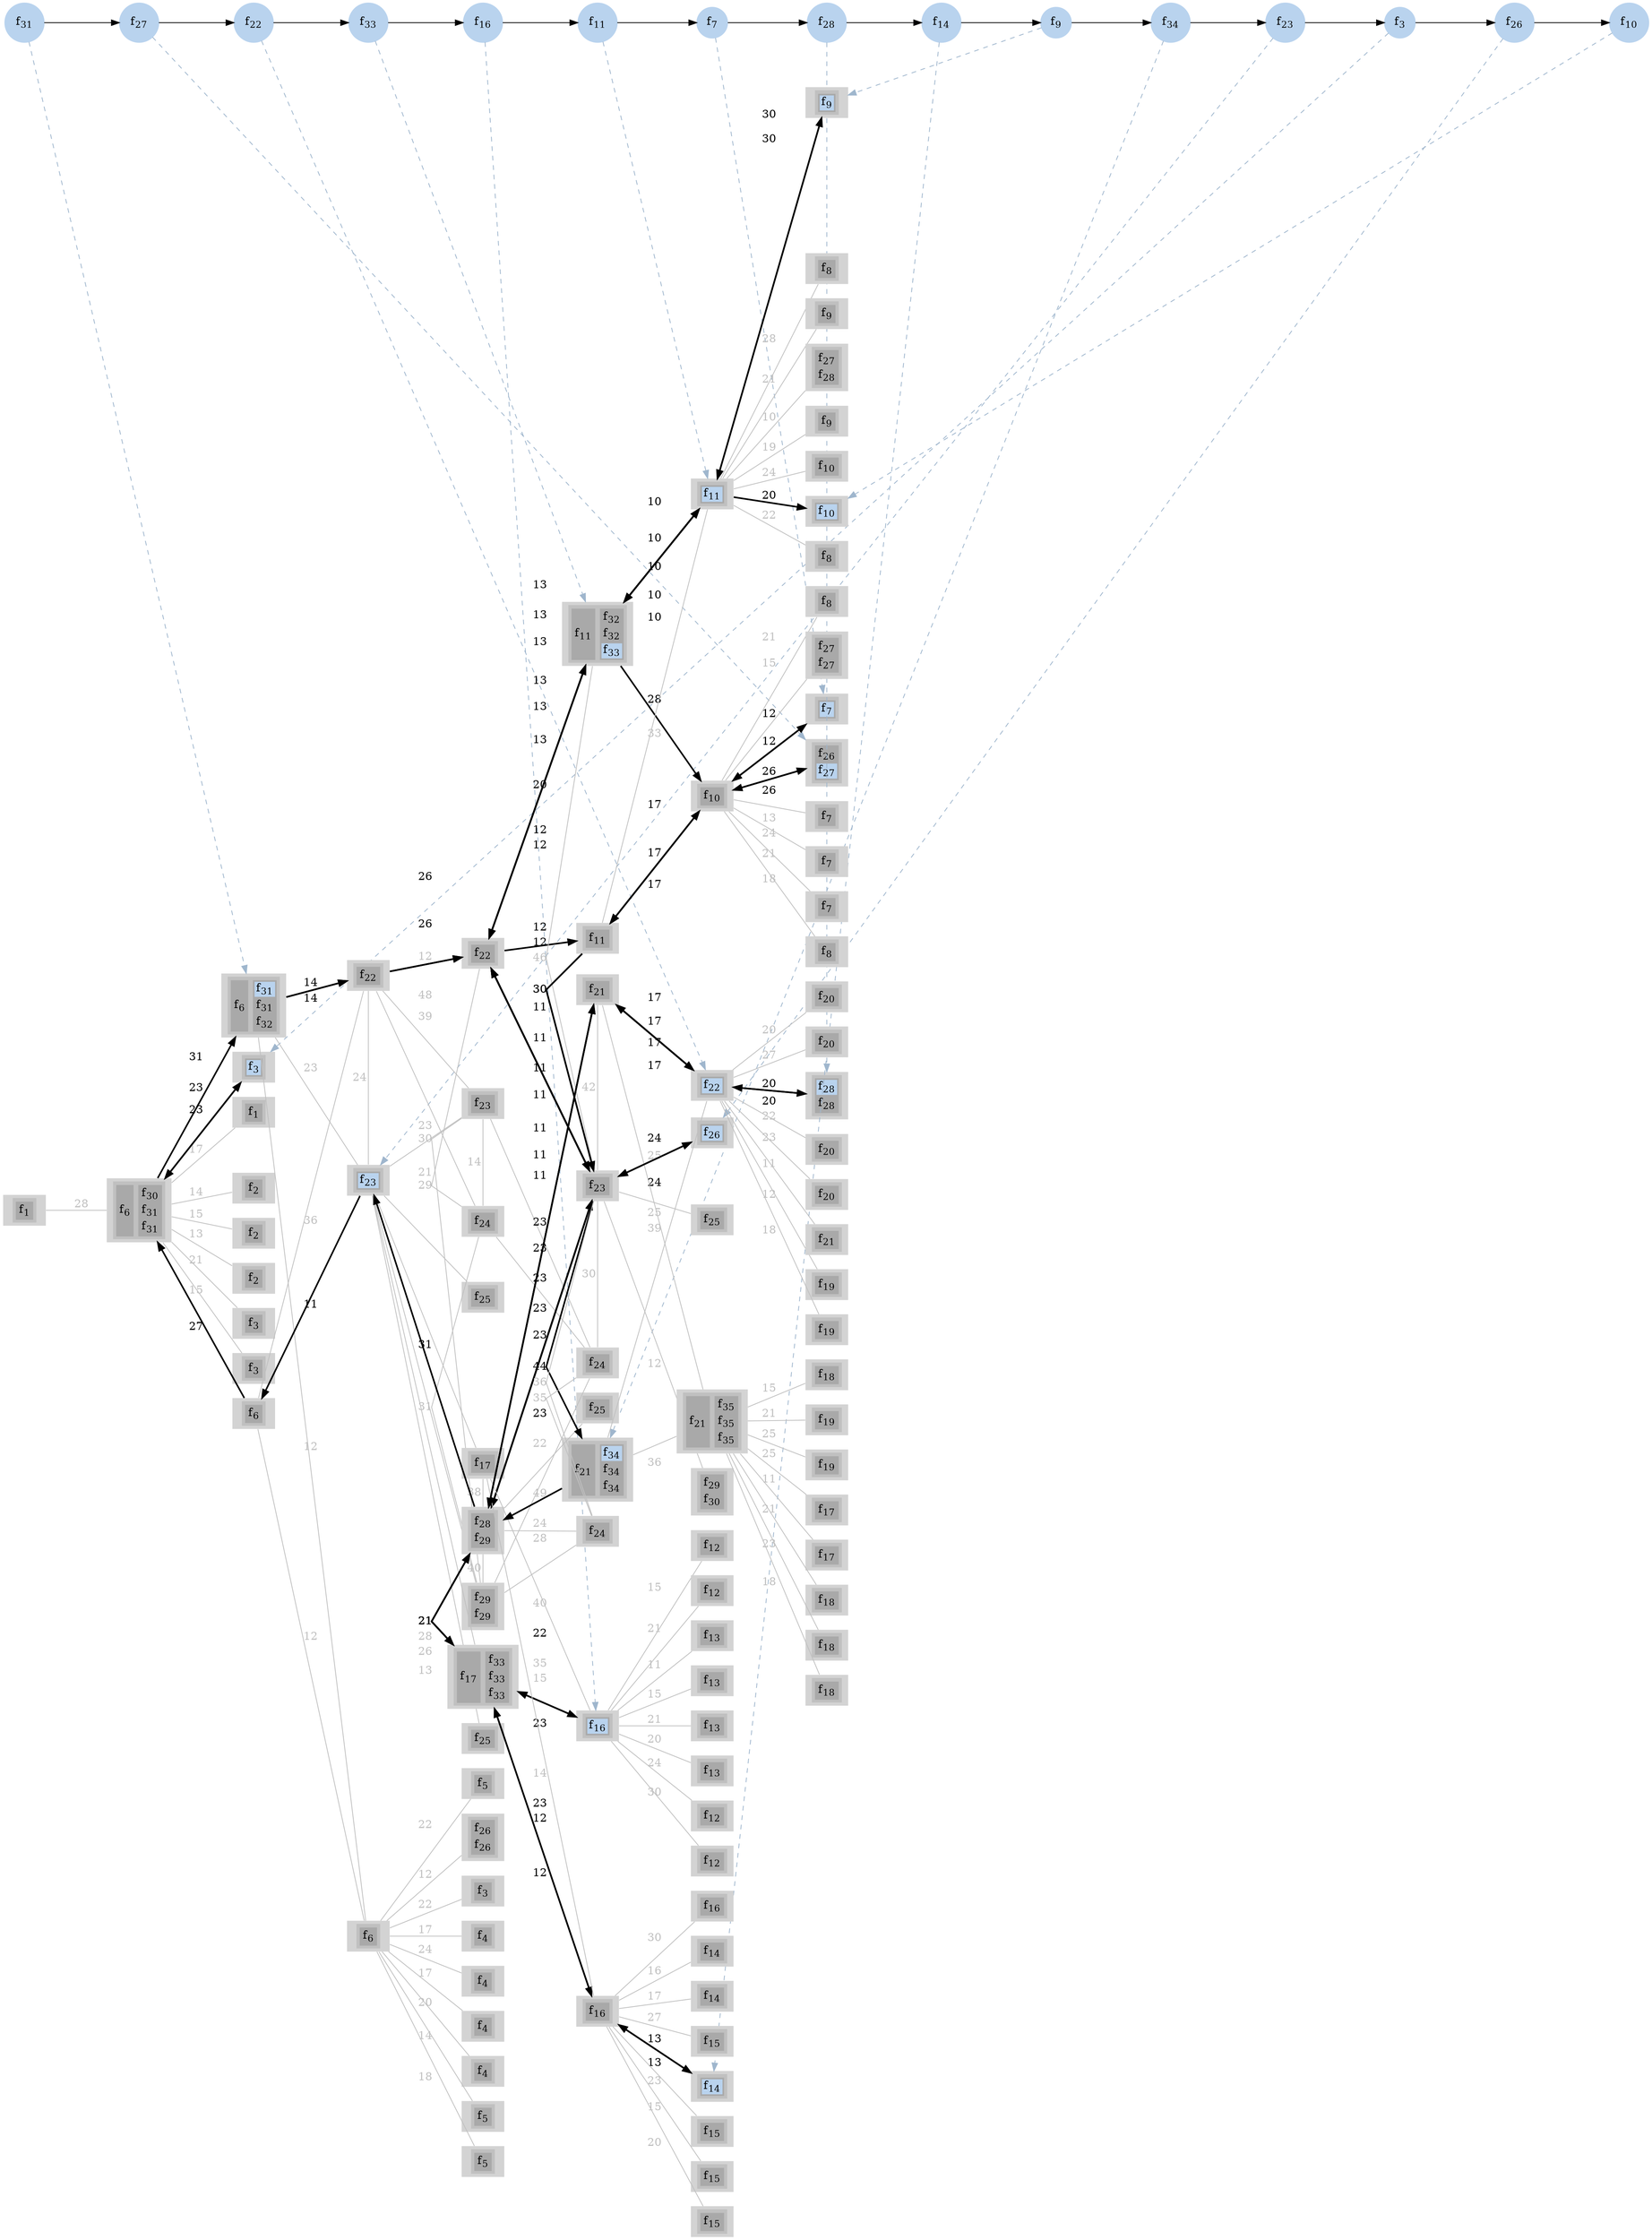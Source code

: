 digraph G
{
ranksep = "equally"
rankdir = LR
subgraph sfc
{
node [shape=circle]
{rank = same; f31; };
{rank = same; f27; };
{rank = same; f22; };
{rank = same; f33; };
{rank = same; f16; };
{rank = same; f11; };
{rank = same; f7; };
{rank = same; f28; };
{rank = same; f14; };
{rank = same; f9; };
{rank = same; f34; };
{rank = same; f23; };
{rank = same; f3; };
{rank = same; f26; };
{rank = same; f10; };
f31[style=filled label=<f<SUB>31</SUB>> color="slategray2"]
f27[style=filled label=<f<SUB>27</SUB>> color="slategray2"]
f22[style=filled label=<f<SUB>22</SUB>> color="slategray2"]
f33[style=filled label=<f<SUB>33</SUB>> color="slategray2"]
f16[style=filled label=<f<SUB>16</SUB>> color="slategray2"]
f11[style=filled label=<f<SUB>11</SUB>> color="slategray2"]
f7[style=filled label=<f<SUB>7</SUB>> color="slategray2"]
f28[style=filled label=<f<SUB>28</SUB>> color="slategray2"]
f14[style=filled label=<f<SUB>14</SUB>> color="slategray2"]
f9[style=filled label=<f<SUB>9</SUB>> color="slategray2"]
f34[style=filled label=<f<SUB>34</SUB>> color="slategray2"]
f23[style=filled label=<f<SUB>23</SUB>> color="slategray2"]
f3[style=filled label=<f<SUB>3</SUB>> color="slategray2"]
f26[style=filled label=<f<SUB>26</SUB>> color="slategray2"]
f10[style=filled label=<f<SUB>10</SUB>> color="slategray2"]
f31 -> f27
f27 -> f22
f22 -> f33
f33 -> f16
f16 -> f11
f11 -> f7
f7 -> f28
f28 -> f14
f14 -> f9
f9 -> f34
f34 -> f23
f23 -> f3
f3 -> f26
f26 -> f10
}
subgraph network
{
node [shape=none]
{rank = same; 1; };
{rank = same; 18; };
{rank = same; 2; 3; 4; 5; 6; 7; 8; 20; 21; };
{rank = same; 19; 82; 84; };
{rank = same; 9; 10; 11; 12; 13; 14; 15; 16; 17; 83; 87; 88; 60; 61; 86; 89; 92; 93; };
{rank = same; 40; 41; 85; 90; 58; 59; 78; 79; 91; 94; };
{rank = same; 38; 39; 95; 96; 97; 42; 43; 44; 45; 46; 47; 48; 49; 50; 51; 52; 53; 54; 55; 56; 57; 80; 81; };
{rank = same; 22; 23; 24; 25; 26; 27; 28; 29; 30; 31; 32; 33; 34; 35; 36; 37; 62; 63; 64; 65; 66; 67; 68; 69; 70; 71; 72; 73; 74; 75; 76; 77; };
21[style=filled
label=<
<TABLE BORDER="0" BGCOLOR="gray">
<TR>
<TD>
<TABLE BORDER="0" BGCOLOR="darkgray">
<TR><TD PORT="f20" BGCOLOR="darkgray">f<SUB>6</SUB></TD></TR>
</TABLE>
</TD>
<TD>
<TABLE BORDER="0" BGCOLOR="darkgray">
<TR><TD PORT="f109" BGCOLOR="slategray2">f<SUB>31</SUB></TD></TR>
<TR><TD PORT="f110" BGCOLOR="darkgray">f<SUB>31</SUB></TD></TR>
<TR><TD PORT="f111" BGCOLOR="darkgray">f<SUB>32</SUB></TD></TR>
</TABLE>
</TD>
</TR>
</TABLE>>]

26[style=filled
label=<
<TABLE BORDER="0" BGCOLOR="gray">
<TR>
<TD>
<TABLE BORDER="0" BGCOLOR="darkgray">
<TR><TD PORT="f92" BGCOLOR="darkgray">f<SUB>26</SUB></TD></TR>
<TR><TD PORT="f93" BGCOLOR="slategray2">f<SUB>27</SUB></TD></TR>
</TABLE>
</TD>
</TR>
</TABLE>>]

26[style=filled
label=<
<TABLE BORDER="0" BGCOLOR="gray">
<TR>
<TD>
<TABLE BORDER="0" BGCOLOR="darkgray">
<TR><TD PORT="f92" BGCOLOR="darkgray">f<SUB>26</SUB></TD></TR>
<TR><TD PORT="f93" BGCOLOR="slategray2">f<SUB>27</SUB></TD></TR>
</TABLE>
</TD>
</TR>
</TABLE>>]

81[style=filled
label=<
<TABLE BORDER="0" BGCOLOR="gray">
<TR>
<TD>
<TABLE BORDER="0" BGCOLOR="darkgray">
<TR><TD PORT="f76" BGCOLOR="slategray2">f<SUB>22</SUB></TD></TR>
</TABLE>
</TD>
</TR>
</TABLE>>]

81[style=filled
label=<
<TABLE BORDER="0" BGCOLOR="gray">
<TR>
<TD>
<TABLE BORDER="0" BGCOLOR="darkgray">
<TR><TD PORT="f76" BGCOLOR="slategray2">f<SUB>22</SUB></TD></TR>
</TABLE>
</TD>
</TR>
</TABLE>>]

40[style=filled
label=<
<TABLE BORDER="0" BGCOLOR="gray">
<TR>
<TD>
<TABLE BORDER="0" BGCOLOR="darkgray">
<TR><TD PORT="f36" BGCOLOR="darkgray">f<SUB>11</SUB></TD></TR>
</TABLE>
</TD>
<TD>
<TABLE BORDER="0" BGCOLOR="darkgray">
<TR><TD PORT="f112" BGCOLOR="darkgray">f<SUB>32</SUB></TD></TR>
<TR><TD PORT="f113" BGCOLOR="darkgray">f<SUB>32</SUB></TD></TR>
<TR><TD PORT="f114" BGCOLOR="slategray2">f<SUB>33</SUB></TD></TR>
</TABLE>
</TD>
</TR>
</TABLE>>]

40[style=filled
label=<
<TABLE BORDER="0" BGCOLOR="gray">
<TR>
<TD>
<TABLE BORDER="0" BGCOLOR="darkgray">
<TR><TD PORT="f36" BGCOLOR="darkgray">f<SUB>11</SUB></TD></TR>
</TABLE>
</TD>
<TD>
<TABLE BORDER="0" BGCOLOR="darkgray">
<TR><TD PORT="f112" BGCOLOR="darkgray">f<SUB>32</SUB></TD></TR>
<TR><TD PORT="f113" BGCOLOR="darkgray">f<SUB>32</SUB></TD></TR>
<TR><TD PORT="f114" BGCOLOR="slategray2">f<SUB>33</SUB></TD></TR>
</TABLE>
</TD>
</TR>
</TABLE>>]

58[style=filled
label=<
<TABLE BORDER="0" BGCOLOR="gray">
<TR>
<TD>
<TABLE BORDER="0" BGCOLOR="darkgray">
<TR><TD PORT="f54" BGCOLOR="slategray2">f<SUB>16</SUB></TD></TR>
</TABLE>
</TD>
</TR>
</TABLE>>]

58[style=filled
label=<
<TABLE BORDER="0" BGCOLOR="gray">
<TR>
<TD>
<TABLE BORDER="0" BGCOLOR="darkgray">
<TR><TD PORT="f54" BGCOLOR="slategray2">f<SUB>16</SUB></TD></TR>
</TABLE>
</TD>
</TR>
</TABLE>>]

39[style=filled
label=<
<TABLE BORDER="0" BGCOLOR="gray">
<TR>
<TD>
<TABLE BORDER="0" BGCOLOR="darkgray">
<TR><TD PORT="f35" BGCOLOR="slategray2">f<SUB>11</SUB></TD></TR>
</TABLE>
</TD>
</TR>
</TABLE>>]

39[style=filled
label=<
<TABLE BORDER="0" BGCOLOR="gray">
<TR>
<TD>
<TABLE BORDER="0" BGCOLOR="darkgray">
<TR><TD PORT="f35" BGCOLOR="slategray2">f<SUB>11</SUB></TD></TR>
</TABLE>
</TD>
</TR>
</TABLE>>]

23[style=filled
label=<
<TABLE BORDER="0" BGCOLOR="gray">
<TR>
<TD>
<TABLE BORDER="0" BGCOLOR="darkgray">
<TR><TD PORT="f22" BGCOLOR="slategray2">f<SUB>7</SUB></TD></TR>
</TABLE>
</TD>
</TR>
</TABLE>>]

23[style=filled
label=<
<TABLE BORDER="0" BGCOLOR="gray">
<TR>
<TD>
<TABLE BORDER="0" BGCOLOR="darkgray">
<TR><TD PORT="f22" BGCOLOR="slategray2">f<SUB>7</SUB></TD></TR>
</TABLE>
</TD>
</TR>
</TABLE>>]

77[style=filled
label=<
<TABLE BORDER="0" BGCOLOR="gray">
<TR>
<TD>
<TABLE BORDER="0" BGCOLOR="darkgray">
<TR><TD PORT="f98" BGCOLOR="slategray2">f<SUB>28</SUB></TD></TR>
<TR><TD PORT="f99" BGCOLOR="darkgray">f<SUB>28</SUB></TD></TR>
</TABLE>
</TD>
</TR>
</TABLE>>]

77[style=filled
label=<
<TABLE BORDER="0" BGCOLOR="gray">
<TR>
<TD>
<TABLE BORDER="0" BGCOLOR="darkgray">
<TR><TD PORT="f98" BGCOLOR="slategray2">f<SUB>28</SUB></TD></TR>
<TR><TD PORT="f99" BGCOLOR="darkgray">f<SUB>28</SUB></TD></TR>
</TABLE>
</TD>
</TR>
</TABLE>>]

51[style=filled
label=<
<TABLE BORDER="0" BGCOLOR="gray">
<TR>
<TD>
<TABLE BORDER="0" BGCOLOR="darkgray">
<TR><TD PORT="f47" BGCOLOR="slategray2">f<SUB>14</SUB></TD></TR>
</TABLE>
</TD>
</TR>
</TABLE>>]

51[style=filled
label=<
<TABLE BORDER="0" BGCOLOR="gray">
<TR>
<TD>
<TABLE BORDER="0" BGCOLOR="darkgray">
<TR><TD PORT="f47" BGCOLOR="slategray2">f<SUB>14</SUB></TD></TR>
</TABLE>
</TD>
</TR>
</TABLE>>]

33[style=filled
label=<
<TABLE BORDER="0" BGCOLOR="gray">
<TR>
<TD>
<TABLE BORDER="0" BGCOLOR="darkgray">
<TR><TD PORT="f30" BGCOLOR="slategray2">f<SUB>9</SUB></TD></TR>
</TABLE>
</TD>
</TR>
</TABLE>>]

33[style=filled
label=<
<TABLE BORDER="0" BGCOLOR="gray">
<TR>
<TD>
<TABLE BORDER="0" BGCOLOR="darkgray">
<TR><TD PORT="f30" BGCOLOR="slategray2">f<SUB>9</SUB></TD></TR>
</TABLE>
</TD>
</TR>
</TABLE>>]

79[style=filled
label=<
<TABLE BORDER="0" BGCOLOR="gray">
<TR>
<TD>
<TABLE BORDER="0" BGCOLOR="darkgray">
<TR><TD PORT="f74" BGCOLOR="darkgray">f<SUB>21</SUB></TD></TR>
</TABLE>
</TD>
<TD>
<TABLE BORDER="0" BGCOLOR="darkgray">
<TR><TD PORT="f118" BGCOLOR="slategray2">f<SUB>34</SUB></TD></TR>
<TR><TD PORT="f119" BGCOLOR="darkgray">f<SUB>34</SUB></TD></TR>
<TR><TD PORT="f120" BGCOLOR="darkgray">f<SUB>34</SUB></TD></TR>
</TABLE>
</TD>
</TR>
</TABLE>>]

79[style=filled
label=<
<TABLE BORDER="0" BGCOLOR="gray">
<TR>
<TD>
<TABLE BORDER="0" BGCOLOR="darkgray">
<TR><TD PORT="f74" BGCOLOR="darkgray">f<SUB>21</SUB></TD></TR>
</TABLE>
</TD>
<TD>
<TABLE BORDER="0" BGCOLOR="darkgray">
<TR><TD PORT="f118" BGCOLOR="slategray2">f<SUB>34</SUB></TD></TR>
<TR><TD PORT="f119" BGCOLOR="darkgray">f<SUB>34</SUB></TD></TR>
<TR><TD PORT="f120" BGCOLOR="darkgray">f<SUB>34</SUB></TD></TR>
</TABLE>
</TD>
</TR>
</TABLE>>]

84[style=filled
label=<
<TABLE BORDER="0" BGCOLOR="gray">
<TR>
<TD>
<TABLE BORDER="0" BGCOLOR="darkgray">
<TR><TD PORT="f79" BGCOLOR="slategray2">f<SUB>23</SUB></TD></TR>
</TABLE>
</TD>
</TR>
</TABLE>>]

84[style=filled
label=<
<TABLE BORDER="0" BGCOLOR="gray">
<TR>
<TD>
<TABLE BORDER="0" BGCOLOR="darkgray">
<TR><TD PORT="f79" BGCOLOR="slategray2">f<SUB>23</SUB></TD></TR>
</TABLE>
</TD>
</TR>
</TABLE>>]

7[style=filled
label=<
<TABLE BORDER="0" BGCOLOR="gray">
<TR>
<TD>
<TABLE BORDER="0" BGCOLOR="darkgray">
<TR><TD PORT="f7" BGCOLOR="slategray2">f<SUB>3</SUB></TD></TR>
</TABLE>
</TD>
</TR>
</TABLE>>]

7[style=filled
label=<
<TABLE BORDER="0" BGCOLOR="gray">
<TR>
<TD>
<TABLE BORDER="0" BGCOLOR="darkgray">
<TR><TD PORT="f7" BGCOLOR="slategray2">f<SUB>3</SUB></TD></TR>
</TABLE>
</TD>
</TR>
</TABLE>>]

97[style=filled
label=<
<TABLE BORDER="0" BGCOLOR="gray">
<TR>
<TD>
<TABLE BORDER="0" BGCOLOR="darkgray">
<TR><TD PORT="f89" BGCOLOR="slategray2">f<SUB>26</SUB></TD></TR>
</TABLE>
</TD>
</TR>
</TABLE>>]

97[style=filled
label=<
<TABLE BORDER="0" BGCOLOR="gray">
<TR>
<TD>
<TABLE BORDER="0" BGCOLOR="darkgray">
<TR><TD PORT="f89" BGCOLOR="slategray2">f<SUB>26</SUB></TD></TR>
</TABLE>
</TD>
</TR>
</TABLE>>]

36[style=filled
label=<
<TABLE BORDER="0" BGCOLOR="gray">
<TR>
<TD>
<TABLE BORDER="0" BGCOLOR="darkgray">
<TR><TD PORT="f32" BGCOLOR="slategray2">f<SUB>10</SUB></TD></TR>
</TABLE>
</TD>
</TR>
</TABLE>>]

1[style=filled
label=<
<TABLE BORDER="0" BGCOLOR="gray">
<TR>
<TD>
<TABLE BORDER="0" BGCOLOR="darkgray">
<TR><TD PORT="f1" BGCOLOR="darkgray">f<SUB>1</SUB></TD></TR>
</TABLE>
</TD>
</TR>
</TABLE>>]

18[style=filled
label=<
<TABLE BORDER="0" BGCOLOR="gray">
<TR>
<TD>
<TABLE BORDER="0" BGCOLOR="darkgray">
<TR><TD PORT="f17" BGCOLOR="darkgray">f<SUB>6</SUB></TD></TR>
</TABLE>
</TD>
<TD>
<TABLE BORDER="0" BGCOLOR="darkgray">
<TR><TD PORT="f106" BGCOLOR="darkgray">f<SUB>30</SUB></TD></TR>
<TR><TD PORT="f107" BGCOLOR="darkgray">f<SUB>31</SUB></TD></TR>
<TR><TD PORT="f108" BGCOLOR="darkgray">f<SUB>31</SUB></TD></TR>
</TABLE>
</TD>
</TR>
</TABLE>>]

2[style=filled
label=<
<TABLE BORDER="0" BGCOLOR="gray">
<TR>
<TD>
<TABLE BORDER="0" BGCOLOR="darkgray">
<TR><TD PORT="f2" BGCOLOR="darkgray">f<SUB>1</SUB></TD></TR>
</TABLE>
</TD>
</TR>
</TABLE>>]

3[style=filled
label=<
<TABLE BORDER="0" BGCOLOR="gray">
<TR>
<TD>
<TABLE BORDER="0" BGCOLOR="darkgray">
<TR><TD PORT="f3" BGCOLOR="darkgray">f<SUB>2</SUB></TD></TR>
</TABLE>
</TD>
</TR>
</TABLE>>]

4[style=filled
label=<
<TABLE BORDER="0" BGCOLOR="gray">
<TR>
<TD>
<TABLE BORDER="0" BGCOLOR="darkgray">
<TR><TD PORT="f4" BGCOLOR="darkgray">f<SUB>2</SUB></TD></TR>
</TABLE>
</TD>
</TR>
</TABLE>>]

5[style=filled
label=<
<TABLE BORDER="0" BGCOLOR="gray">
<TR>
<TD>
<TABLE BORDER="0" BGCOLOR="darkgray">
<TR><TD PORT="f5" BGCOLOR="darkgray">f<SUB>2</SUB></TD></TR>
</TABLE>
</TD>
</TR>
</TABLE>>]

6[style=filled
label=<
<TABLE BORDER="0" BGCOLOR="gray">
<TR>
<TD>
<TABLE BORDER="0" BGCOLOR="darkgray">
<TR><TD PORT="f6" BGCOLOR="darkgray">f<SUB>3</SUB></TD></TR>
</TABLE>
</TD>
</TR>
</TABLE>>]

8[style=filled
label=<
<TABLE BORDER="0" BGCOLOR="gray">
<TR>
<TD>
<TABLE BORDER="0" BGCOLOR="darkgray">
<TR><TD PORT="f8" BGCOLOR="darkgray">f<SUB>3</SUB></TD></TR>
</TABLE>
</TD>
</TR>
</TABLE>>]

9[style=filled
label=<
<TABLE BORDER="0" BGCOLOR="gray">
<TR>
<TD>
<TABLE BORDER="0" BGCOLOR="darkgray">
<TR><TD PORT="f9" BGCOLOR="darkgray">f<SUB>3</SUB></TD></TR>
</TABLE>
</TD>
</TR>
</TABLE>>]

19[style=filled
label=<
<TABLE BORDER="0" BGCOLOR="gray">
<TR>
<TD>
<TABLE BORDER="0" BGCOLOR="darkgray">
<TR><TD PORT="f18" BGCOLOR="darkgray">f<SUB>6</SUB></TD></TR>
</TABLE>
</TD>
</TR>
</TABLE>>]

10[style=filled
label=<
<TABLE BORDER="0" BGCOLOR="gray">
<TR>
<TD>
<TABLE BORDER="0" BGCOLOR="darkgray">
<TR><TD PORT="f10" BGCOLOR="darkgray">f<SUB>4</SUB></TD></TR>
</TABLE>
</TD>
</TR>
</TABLE>>]

11[style=filled
label=<
<TABLE BORDER="0" BGCOLOR="gray">
<TR>
<TD>
<TABLE BORDER="0" BGCOLOR="darkgray">
<TR><TD PORT="f11" BGCOLOR="darkgray">f<SUB>4</SUB></TD></TR>
</TABLE>
</TD>
</TR>
</TABLE>>]

12[style=filled
label=<
<TABLE BORDER="0" BGCOLOR="gray">
<TR>
<TD>
<TABLE BORDER="0" BGCOLOR="darkgray">
<TR><TD PORT="f12" BGCOLOR="darkgray">f<SUB>4</SUB></TD></TR>
</TABLE>
</TD>
</TR>
</TABLE>>]

13[style=filled
label=<
<TABLE BORDER="0" BGCOLOR="gray">
<TR>
<TD>
<TABLE BORDER="0" BGCOLOR="darkgray">
<TR><TD PORT="f13" BGCOLOR="darkgray">f<SUB>4</SUB></TD></TR>
</TABLE>
</TD>
</TR>
</TABLE>>]

14[style=filled
label=<
<TABLE BORDER="0" BGCOLOR="gray">
<TR>
<TD>
<TABLE BORDER="0" BGCOLOR="darkgray">
<TR><TD PORT="f14" BGCOLOR="darkgray">f<SUB>5</SUB></TD></TR>
</TABLE>
</TD>
</TR>
</TABLE>>]

15[style=filled
label=<
<TABLE BORDER="0" BGCOLOR="gray">
<TR>
<TD>
<TABLE BORDER="0" BGCOLOR="darkgray">
<TR><TD PORT="f15" BGCOLOR="darkgray">f<SUB>5</SUB></TD></TR>
</TABLE>
</TD>
</TR>
</TABLE>>]

16[style=filled
label=<
<TABLE BORDER="0" BGCOLOR="gray">
<TR>
<TD>
<TABLE BORDER="0" BGCOLOR="darkgray">
<TR><TD PORT="f16" BGCOLOR="darkgray">f<SUB>5</SUB></TD></TR>
</TABLE>
</TD>
</TR>
</TABLE>>]

17[style=filled
label=<
<TABLE BORDER="0" BGCOLOR="gray">
<TR>
<TD>
<TABLE BORDER="0" BGCOLOR="darkgray">
<TR><TD PORT="f90" BGCOLOR="darkgray">f<SUB>26</SUB></TD></TR>
<TR><TD PORT="f91" BGCOLOR="darkgray">f<SUB>26</SUB></TD></TR>
</TABLE>
</TD>
</TR>
</TABLE>>]

20[style=filled
label=<
<TABLE BORDER="0" BGCOLOR="gray">
<TR>
<TD>
<TABLE BORDER="0" BGCOLOR="darkgray">
<TR><TD PORT="f19" BGCOLOR="darkgray">f<SUB>6</SUB></TD></TR>
</TABLE>
</TD>
</TR>
</TABLE>>]

82[style=filled
label=<
<TABLE BORDER="0" BGCOLOR="gray">
<TR>
<TD>
<TABLE BORDER="0" BGCOLOR="darkgray">
<TR><TD PORT="f77" BGCOLOR="darkgray">f<SUB>22</SUB></TD></TR>
</TABLE>
</TD>
</TR>
</TABLE>>]

22[style=filled
label=<
<TABLE BORDER="0" BGCOLOR="gray">
<TR>
<TD>
<TABLE BORDER="0" BGCOLOR="darkgray">
<TR><TD PORT="f21" BGCOLOR="darkgray">f<SUB>7</SUB></TD></TR>
</TABLE>
</TD>
</TR>
</TABLE>>]

38[style=filled
label=<
<TABLE BORDER="0" BGCOLOR="gray">
<TR>
<TD>
<TABLE BORDER="0" BGCOLOR="darkgray">
<TR><TD PORT="f34" BGCOLOR="darkgray">f<SUB>10</SUB></TD></TR>
</TABLE>
</TD>
</TR>
</TABLE>>]

24[style=filled
label=<
<TABLE BORDER="0" BGCOLOR="gray">
<TR>
<TD>
<TABLE BORDER="0" BGCOLOR="darkgray">
<TR><TD PORT="f23" BGCOLOR="darkgray">f<SUB>7</SUB></TD></TR>
</TABLE>
</TD>
</TR>
</TABLE>>]

25[style=filled
label=<
<TABLE BORDER="0" BGCOLOR="gray">
<TR>
<TD>
<TABLE BORDER="0" BGCOLOR="darkgray">
<TR><TD PORT="f24" BGCOLOR="darkgray">f<SUB>7</SUB></TD></TR>
</TABLE>
</TD>
</TR>
</TABLE>>]

27[style=filled
label=<
<TABLE BORDER="0" BGCOLOR="gray">
<TR>
<TD>
<TABLE BORDER="0" BGCOLOR="darkgray">
<TR><TD PORT="f25" BGCOLOR="darkgray">f<SUB>8</SUB></TD></TR>
</TABLE>
</TD>
</TR>
</TABLE>>]

28[style=filled
label=<
<TABLE BORDER="0" BGCOLOR="gray">
<TR>
<TD>
<TABLE BORDER="0" BGCOLOR="darkgray">
<TR><TD PORT="f26" BGCOLOR="darkgray">f<SUB>8</SUB></TD></TR>
</TABLE>
</TD>
</TR>
</TABLE>>]

29[style=filled
label=<
<TABLE BORDER="0" BGCOLOR="gray">
<TR>
<TD>
<TABLE BORDER="0" BGCOLOR="darkgray">
<TR><TD PORT="f94" BGCOLOR="darkgray">f<SUB>27</SUB></TD></TR>
<TR><TD PORT="f95" BGCOLOR="darkgray">f<SUB>27</SUB></TD></TR>
</TABLE>
</TD>
</TR>
</TABLE>>]

30[style=filled
label=<
<TABLE BORDER="0" BGCOLOR="gray">
<TR>
<TD>
<TABLE BORDER="0" BGCOLOR="darkgray">
<TR><TD PORT="f27" BGCOLOR="darkgray">f<SUB>8</SUB></TD></TR>
</TABLE>
</TD>
</TR>
</TABLE>>]

31[style=filled
label=<
<TABLE BORDER="0" BGCOLOR="gray">
<TR>
<TD>
<TABLE BORDER="0" BGCOLOR="darkgray">
<TR><TD PORT="f28" BGCOLOR="darkgray">f<SUB>8</SUB></TD></TR>
</TABLE>
</TD>
</TR>
</TABLE>>]

32[style=filled
label=<
<TABLE BORDER="0" BGCOLOR="gray">
<TR>
<TD>
<TABLE BORDER="0" BGCOLOR="darkgray">
<TR><TD PORT="f29" BGCOLOR="darkgray">f<SUB>9</SUB></TD></TR>
</TABLE>
</TD>
</TR>
</TABLE>>]

34[style=filled
label=<
<TABLE BORDER="0" BGCOLOR="gray">
<TR>
<TD>
<TABLE BORDER="0" BGCOLOR="darkgray">
<TR><TD PORT="f96" BGCOLOR="darkgray">f<SUB>27</SUB></TD></TR>
<TR><TD PORT="f97" BGCOLOR="darkgray">f<SUB>28</SUB></TD></TR>
</TABLE>
</TD>
</TR>
</TABLE>>]

35[style=filled
label=<
<TABLE BORDER="0" BGCOLOR="gray">
<TR>
<TD>
<TABLE BORDER="0" BGCOLOR="darkgray">
<TR><TD PORT="f31" BGCOLOR="darkgray">f<SUB>9</SUB></TD></TR>
</TABLE>
</TD>
</TR>
</TABLE>>]

37[style=filled
label=<
<TABLE BORDER="0" BGCOLOR="gray">
<TR>
<TD>
<TABLE BORDER="0" BGCOLOR="darkgray">
<TR><TD PORT="f33" BGCOLOR="darkgray">f<SUB>10</SUB></TD></TR>
</TABLE>
</TD>
</TR>
</TABLE>>]

41[style=filled
label=<
<TABLE BORDER="0" BGCOLOR="gray">
<TR>
<TD>
<TABLE BORDER="0" BGCOLOR="darkgray">
<TR><TD PORT="f37" BGCOLOR="darkgray">f<SUB>11</SUB></TD></TR>
</TABLE>
</TD>
</TR>
</TABLE>>]

83[style=filled
label=<
<TABLE BORDER="0" BGCOLOR="gray">
<TR>
<TD>
<TABLE BORDER="0" BGCOLOR="darkgray">
<TR><TD PORT="f78" BGCOLOR="darkgray">f<SUB>22</SUB></TD></TR>
</TABLE>
</TD>
</TR>
</TABLE>>]

85[style=filled
label=<
<TABLE BORDER="0" BGCOLOR="gray">
<TR>
<TD>
<TABLE BORDER="0" BGCOLOR="darkgray">
<TR><TD PORT="f80" BGCOLOR="darkgray">f<SUB>23</SUB></TD></TR>
</TABLE>
</TD>
</TR>
</TABLE>>]

42[style=filled
label=<
<TABLE BORDER="0" BGCOLOR="gray">
<TR>
<TD>
<TABLE BORDER="0" BGCOLOR="darkgray">
<TR><TD PORT="f38" BGCOLOR="darkgray">f<SUB>12</SUB></TD></TR>
</TABLE>
</TD>
</TR>
</TABLE>>]

43[style=filled
label=<
<TABLE BORDER="0" BGCOLOR="gray">
<TR>
<TD>
<TABLE BORDER="0" BGCOLOR="darkgray">
<TR><TD PORT="f39" BGCOLOR="darkgray">f<SUB>12</SUB></TD></TR>
</TABLE>
</TD>
</TR>
</TABLE>>]

44[style=filled
label=<
<TABLE BORDER="0" BGCOLOR="gray">
<TR>
<TD>
<TABLE BORDER="0" BGCOLOR="darkgray">
<TR><TD PORT="f40" BGCOLOR="darkgray">f<SUB>12</SUB></TD></TR>
</TABLE>
</TD>
</TR>
</TABLE>>]

45[style=filled
label=<
<TABLE BORDER="0" BGCOLOR="gray">
<TR>
<TD>
<TABLE BORDER="0" BGCOLOR="darkgray">
<TR><TD PORT="f41" BGCOLOR="darkgray">f<SUB>12</SUB></TD></TR>
</TABLE>
</TD>
</TR>
</TABLE>>]

46[style=filled
label=<
<TABLE BORDER="0" BGCOLOR="gray">
<TR>
<TD>
<TABLE BORDER="0" BGCOLOR="darkgray">
<TR><TD PORT="f42" BGCOLOR="darkgray">f<SUB>13</SUB></TD></TR>
</TABLE>
</TD>
</TR>
</TABLE>>]

47[style=filled
label=<
<TABLE BORDER="0" BGCOLOR="gray">
<TR>
<TD>
<TABLE BORDER="0" BGCOLOR="darkgray">
<TR><TD PORT="f43" BGCOLOR="darkgray">f<SUB>13</SUB></TD></TR>
</TABLE>
</TD>
</TR>
</TABLE>>]

48[style=filled
label=<
<TABLE BORDER="0" BGCOLOR="gray">
<TR>
<TD>
<TABLE BORDER="0" BGCOLOR="darkgray">
<TR><TD PORT="f44" BGCOLOR="darkgray">f<SUB>13</SUB></TD></TR>
</TABLE>
</TD>
</TR>
</TABLE>>]

49[style=filled
label=<
<TABLE BORDER="0" BGCOLOR="gray">
<TR>
<TD>
<TABLE BORDER="0" BGCOLOR="darkgray">
<TR><TD PORT="f45" BGCOLOR="darkgray">f<SUB>13</SUB></TD></TR>
</TABLE>
</TD>
</TR>
</TABLE>>]

50[style=filled
label=<
<TABLE BORDER="0" BGCOLOR="gray">
<TR>
<TD>
<TABLE BORDER="0" BGCOLOR="darkgray">
<TR><TD PORT="f46" BGCOLOR="darkgray">f<SUB>14</SUB></TD></TR>
</TABLE>
</TD>
</TR>
</TABLE>>]

59[style=filled
label=<
<TABLE BORDER="0" BGCOLOR="gray">
<TR>
<TD>
<TABLE BORDER="0" BGCOLOR="darkgray">
<TR><TD PORT="f55" BGCOLOR="darkgray">f<SUB>16</SUB></TD></TR>
</TABLE>
</TD>
</TR>
</TABLE>>]

52[style=filled
label=<
<TABLE BORDER="0" BGCOLOR="gray">
<TR>
<TD>
<TABLE BORDER="0" BGCOLOR="darkgray">
<TR><TD PORT="f48" BGCOLOR="darkgray">f<SUB>14</SUB></TD></TR>
</TABLE>
</TD>
</TR>
</TABLE>>]

53[style=filled
label=<
<TABLE BORDER="0" BGCOLOR="gray">
<TR>
<TD>
<TABLE BORDER="0" BGCOLOR="darkgray">
<TR><TD PORT="f49" BGCOLOR="darkgray">f<SUB>15</SUB></TD></TR>
</TABLE>
</TD>
</TR>
</TABLE>>]

54[style=filled
label=<
<TABLE BORDER="0" BGCOLOR="gray">
<TR>
<TD>
<TABLE BORDER="0" BGCOLOR="darkgray">
<TR><TD PORT="f50" BGCOLOR="darkgray">f<SUB>15</SUB></TD></TR>
</TABLE>
</TD>
</TR>
</TABLE>>]

55[style=filled
label=<
<TABLE BORDER="0" BGCOLOR="gray">
<TR>
<TD>
<TABLE BORDER="0" BGCOLOR="darkgray">
<TR><TD PORT="f51" BGCOLOR="darkgray">f<SUB>15</SUB></TD></TR>
</TABLE>
</TD>
</TR>
</TABLE>>]

56[style=filled
label=<
<TABLE BORDER="0" BGCOLOR="gray">
<TR>
<TD>
<TABLE BORDER="0" BGCOLOR="darkgray">
<TR><TD PORT="f52" BGCOLOR="darkgray">f<SUB>15</SUB></TD></TR>
</TABLE>
</TD>
</TR>
</TABLE>>]

57[style=filled
label=<
<TABLE BORDER="0" BGCOLOR="gray">
<TR>
<TD>
<TABLE BORDER="0" BGCOLOR="darkgray">
<TR><TD PORT="f53" BGCOLOR="darkgray">f<SUB>16</SUB></TD></TR>
</TABLE>
</TD>
</TR>
</TABLE>>]

60[style=filled
label=<
<TABLE BORDER="0" BGCOLOR="gray">
<TR>
<TD>
<TABLE BORDER="0" BGCOLOR="darkgray">
<TR><TD PORT="f56" BGCOLOR="darkgray">f<SUB>17</SUB></TD></TR>
</TABLE>
</TD>
<TD>
<TABLE BORDER="0" BGCOLOR="darkgray">
<TR><TD PORT="f115" BGCOLOR="darkgray">f<SUB>33</SUB></TD></TR>
<TR><TD PORT="f116" BGCOLOR="darkgray">f<SUB>33</SUB></TD></TR>
<TR><TD PORT="f117" BGCOLOR="darkgray">f<SUB>33</SUB></TD></TR>
</TABLE>
</TD>
</TR>
</TABLE>>]

61[style=filled
label=<
<TABLE BORDER="0" BGCOLOR="gray">
<TR>
<TD>
<TABLE BORDER="0" BGCOLOR="darkgray">
<TR><TD PORT="f57" BGCOLOR="darkgray">f<SUB>17</SUB></TD></TR>
</TABLE>
</TD>
</TR>
</TABLE>>]

86[style=filled
label=<
<TABLE BORDER="0" BGCOLOR="gray">
<TR>
<TD>
<TABLE BORDER="0" BGCOLOR="darkgray">
<TR><TD PORT="f100" BGCOLOR="darkgray">f<SUB>28</SUB></TD></TR>
<TR><TD PORT="f101" BGCOLOR="darkgray">f<SUB>29</SUB></TD></TR>
</TABLE>
</TD>
</TR>
</TABLE>>]

62[style=filled
label=<
<TABLE BORDER="0" BGCOLOR="gray">
<TR>
<TD>
<TABLE BORDER="0" BGCOLOR="darkgray">
<TR><TD PORT="f58" BGCOLOR="darkgray">f<SUB>17</SUB></TD></TR>
</TABLE>
</TD>
</TR>
</TABLE>>]

80[style=filled
label=<
<TABLE BORDER="0" BGCOLOR="gray">
<TR>
<TD>
<TABLE BORDER="0" BGCOLOR="darkgray">
<TR><TD PORT="f75" BGCOLOR="darkgray">f<SUB>21</SUB></TD></TR>
</TABLE>
</TD>
<TD>
<TABLE BORDER="0" BGCOLOR="darkgray">
<TR><TD PORT="f121" BGCOLOR="darkgray">f<SUB>35</SUB></TD></TR>
<TR><TD PORT="f122" BGCOLOR="darkgray">f<SUB>35</SUB></TD></TR>
<TR><TD PORT="f123" BGCOLOR="darkgray">f<SUB>35</SUB></TD></TR>
</TABLE>
</TD>
</TR>
</TABLE>>]

63[style=filled
label=<
<TABLE BORDER="0" BGCOLOR="gray">
<TR>
<TD>
<TABLE BORDER="0" BGCOLOR="darkgray">
<TR><TD PORT="f59" BGCOLOR="darkgray">f<SUB>17</SUB></TD></TR>
</TABLE>
</TD>
</TR>
</TABLE>>]

64[style=filled
label=<
<TABLE BORDER="0" BGCOLOR="gray">
<TR>
<TD>
<TABLE BORDER="0" BGCOLOR="darkgray">
<TR><TD PORT="f60" BGCOLOR="darkgray">f<SUB>18</SUB></TD></TR>
</TABLE>
</TD>
</TR>
</TABLE>>]

65[style=filled
label=<
<TABLE BORDER="0" BGCOLOR="gray">
<TR>
<TD>
<TABLE BORDER="0" BGCOLOR="darkgray">
<TR><TD PORT="f61" BGCOLOR="darkgray">f<SUB>18</SUB></TD></TR>
</TABLE>
</TD>
</TR>
</TABLE>>]

66[style=filled
label=<
<TABLE BORDER="0" BGCOLOR="gray">
<TR>
<TD>
<TABLE BORDER="0" BGCOLOR="darkgray">
<TR><TD PORT="f62" BGCOLOR="darkgray">f<SUB>18</SUB></TD></TR>
</TABLE>
</TD>
</TR>
</TABLE>>]

67[style=filled
label=<
<TABLE BORDER="0" BGCOLOR="gray">
<TR>
<TD>
<TABLE BORDER="0" BGCOLOR="darkgray">
<TR><TD PORT="f63" BGCOLOR="darkgray">f<SUB>18</SUB></TD></TR>
</TABLE>
</TD>
</TR>
</TABLE>>]

68[style=filled
label=<
<TABLE BORDER="0" BGCOLOR="gray">
<TR>
<TD>
<TABLE BORDER="0" BGCOLOR="darkgray">
<TR><TD PORT="f64" BGCOLOR="darkgray">f<SUB>19</SUB></TD></TR>
</TABLE>
</TD>
</TR>
</TABLE>>]

69[style=filled
label=<
<TABLE BORDER="0" BGCOLOR="gray">
<TR>
<TD>
<TABLE BORDER="0" BGCOLOR="darkgray">
<TR><TD PORT="f65" BGCOLOR="darkgray">f<SUB>19</SUB></TD></TR>
</TABLE>
</TD>
</TR>
</TABLE>>]

70[style=filled
label=<
<TABLE BORDER="0" BGCOLOR="gray">
<TR>
<TD>
<TABLE BORDER="0" BGCOLOR="darkgray">
<TR><TD PORT="f66" BGCOLOR="darkgray">f<SUB>19</SUB></TD></TR>
</TABLE>
</TD>
</TR>
</TABLE>>]

71[style=filled
label=<
<TABLE BORDER="0" BGCOLOR="gray">
<TR>
<TD>
<TABLE BORDER="0" BGCOLOR="darkgray">
<TR><TD PORT="f67" BGCOLOR="darkgray">f<SUB>19</SUB></TD></TR>
</TABLE>
</TD>
</TR>
</TABLE>>]

72[style=filled
label=<
<TABLE BORDER="0" BGCOLOR="gray">
<TR>
<TD>
<TABLE BORDER="0" BGCOLOR="darkgray">
<TR><TD PORT="f68" BGCOLOR="darkgray">f<SUB>20</SUB></TD></TR>
</TABLE>
</TD>
</TR>
</TABLE>>]

73[style=filled
label=<
<TABLE BORDER="0" BGCOLOR="gray">
<TR>
<TD>
<TABLE BORDER="0" BGCOLOR="darkgray">
<TR><TD PORT="f69" BGCOLOR="darkgray">f<SUB>20</SUB></TD></TR>
</TABLE>
</TD>
</TR>
</TABLE>>]

74[style=filled
label=<
<TABLE BORDER="0" BGCOLOR="gray">
<TR>
<TD>
<TABLE BORDER="0" BGCOLOR="darkgray">
<TR><TD PORT="f70" BGCOLOR="darkgray">f<SUB>20</SUB></TD></TR>
</TABLE>
</TD>
</TR>
</TABLE>>]

75[style=filled
label=<
<TABLE BORDER="0" BGCOLOR="gray">
<TR>
<TD>
<TABLE BORDER="0" BGCOLOR="darkgray">
<TR><TD PORT="f71" BGCOLOR="darkgray">f<SUB>20</SUB></TD></TR>
</TABLE>
</TD>
</TR>
</TABLE>>]

76[style=filled
label=<
<TABLE BORDER="0" BGCOLOR="gray">
<TR>
<TD>
<TABLE BORDER="0" BGCOLOR="darkgray">
<TR><TD PORT="f72" BGCOLOR="darkgray">f<SUB>21</SUB></TD></TR>
</TABLE>
</TD>
</TR>
</TABLE>>]

78[style=filled
label=<
<TABLE BORDER="0" BGCOLOR="gray">
<TR>
<TD>
<TABLE BORDER="0" BGCOLOR="darkgray">
<TR><TD PORT="f73" BGCOLOR="darkgray">f<SUB>21</SUB></TD></TR>
</TABLE>
</TD>
</TR>
</TABLE>>]

87[style=filled
label=<
<TABLE BORDER="0" BGCOLOR="gray">
<TR>
<TD>
<TABLE BORDER="0" BGCOLOR="darkgray">
<TR><TD PORT="f81" BGCOLOR="darkgray">f<SUB>23</SUB></TD></TR>
</TABLE>
</TD>
</TR>
</TABLE>>]

88[style=filled
label=<
<TABLE BORDER="0" BGCOLOR="gray">
<TR>
<TD>
<TABLE BORDER="0" BGCOLOR="darkgray">
<TR><TD PORT="f82" BGCOLOR="darkgray">f<SUB>24</SUB></TD></TR>
</TABLE>
</TD>
</TR>
</TABLE>>]

89[style=filled
label=<
<TABLE BORDER="0" BGCOLOR="gray">
<TR>
<TD>
<TABLE BORDER="0" BGCOLOR="darkgray">
<TR><TD PORT="f102" BGCOLOR="darkgray">f<SUB>29</SUB></TD></TR>
<TR><TD PORT="f103" BGCOLOR="darkgray">f<SUB>29</SUB></TD></TR>
</TABLE>
</TD>
</TR>
</TABLE>>]

92[style=filled
label=<
<TABLE BORDER="0" BGCOLOR="gray">
<TR>
<TD>
<TABLE BORDER="0" BGCOLOR="darkgray">
<TR><TD PORT="f85" BGCOLOR="darkgray">f<SUB>25</SUB></TD></TR>
</TABLE>
</TD>
</TR>
</TABLE>>]

93[style=filled
label=<
<TABLE BORDER="0" BGCOLOR="gray">
<TR>
<TD>
<TABLE BORDER="0" BGCOLOR="darkgray">
<TR><TD PORT="f86" BGCOLOR="darkgray">f<SUB>25</SUB></TD></TR>
</TABLE>
</TD>
</TR>
</TABLE>>]

90[style=filled
label=<
<TABLE BORDER="0" BGCOLOR="gray">
<TR>
<TD>
<TABLE BORDER="0" BGCOLOR="darkgray">
<TR><TD PORT="f83" BGCOLOR="darkgray">f<SUB>24</SUB></TD></TR>
</TABLE>
</TD>
</TR>
</TABLE>>]

91[style=filled
label=<
<TABLE BORDER="0" BGCOLOR="gray">
<TR>
<TD>
<TABLE BORDER="0" BGCOLOR="darkgray">
<TR><TD PORT="f84" BGCOLOR="darkgray">f<SUB>24</SUB></TD></TR>
</TABLE>
</TD>
</TR>
</TABLE>>]

95[style=filled
label=<
<TABLE BORDER="0" BGCOLOR="gray">
<TR>
<TD>
<TABLE BORDER="0" BGCOLOR="darkgray">
<TR><TD PORT="f88" BGCOLOR="darkgray">f<SUB>25</SUB></TD></TR>
</TABLE>
</TD>
</TR>
</TABLE>>]

96[style=filled
label=<
<TABLE BORDER="0" BGCOLOR="gray">
<TR>
<TD>
<TABLE BORDER="0" BGCOLOR="darkgray">
<TR><TD PORT="f104" BGCOLOR="darkgray">f<SUB>29</SUB></TD></TR>
<TR><TD PORT="f105" BGCOLOR="darkgray">f<SUB>30</SUB></TD></TR>
</TABLE>
</TD>
</TR>
</TABLE>>]

94[style=filled
label=<
<TABLE BORDER="0" BGCOLOR="gray">
<TR>
<TD>
<TABLE BORDER="0" BGCOLOR="darkgray">
<TR><TD PORT="f87" BGCOLOR="darkgray">f<SUB>25</SUB></TD></TR>
</TABLE>
</TD>
</TR>
</TABLE>>]

21 -> 82[label="14" color="black" penwidth=2]
82 -> 83[label="26" color="black" penwidth=2]
83 -> 41[label="20" color="black" penwidth=2]
41 -> 38[label="17" color="black" penwidth=2]
38 -> 26[label="26" color="black" penwidth=2]
26 -> 38[label="26" color="black" penwidth=2]
38 -> 41[label="17" color="black" penwidth=2]
41 -> 85[label="30" color="black" penwidth=2]
85 -> 86[label="23" color="black" penwidth=2]
86 -> 78[label="12" color="black" penwidth=2]
78 -> 81[label="17" color="black" penwidth=2]
81 -> 78[label="17" color="black" penwidth=2]
78 -> 86[label="12" color="black" penwidth=2]
86 -> 85[label="23" color="black" penwidth=2]
85 -> 83[label="11" color="black" penwidth=2]
83 -> 40[label="13" color="black" penwidth=2]
40 -> 83[label="13" color="black" penwidth=2]
83 -> 85[label="11" color="black" penwidth=2]
85 -> 86[label="23" color="black" penwidth=2]
86 -> 60[label="21" color="black" penwidth=2]
60 -> 58[label="23" color="black" penwidth=2]
58 -> 60[label="23" color="black" penwidth=2]
60 -> 86[label="21" color="black" penwidth=2]
86 -> 85[label="23" color="black" penwidth=2]
85 -> 83[label="11" color="black" penwidth=2]
83 -> 40[label="13" color="black" penwidth=2]
40 -> 39[label="10" color="black" penwidth=2]
39 -> 40[label="10" color="black" penwidth=2]
40 -> 38[label="28" color="black" penwidth=2]
38 -> 23[label="12" color="black" penwidth=2]
23 -> 38[label="12" color="black" penwidth=2]
38 -> 41[label="17" color="black" penwidth=2]
41 -> 85[label="30" color="black" penwidth=2]
85 -> 86[label="23" color="black" penwidth=2]
86 -> 78[label="12" color="black" penwidth=2]
78 -> 81[label="17" color="black" penwidth=2]
81 -> 77[label="20" color="black" penwidth=2]
77 -> 81[label="20" color="black" penwidth=2]
81 -> 78[label="17" color="black" penwidth=2]
78 -> 86[label="12" color="black" penwidth=2]
86 -> 60[label="21" color="black" penwidth=2]
60 -> 59[label="12" color="black" penwidth=2]
59 -> 51[label="13" color="black" penwidth=2]
51 -> 59[label="13" color="black" penwidth=2]
59 -> 60[label="12" color="black" penwidth=2]
60 -> 86[label="21" color="black" penwidth=2]
86 -> 85[label="23" color="black" penwidth=2]
85 -> 83[label="11" color="black" penwidth=2]
83 -> 40[label="13" color="black" penwidth=2]
40 -> 39[label="10" color="black" penwidth=2]
39 -> 33[label="30" color="black" penwidth=2]
33 -> 39[label="30" color="black" penwidth=2]
39 -> 40[label="10" color="black" penwidth=2]
40 -> 83[label="13" color="black" penwidth=2]
83 -> 85[label="11" color="black" penwidth=2]
85 -> 79[label="44" color="black" penwidth=2]
79 -> 86[label="22" color="black" penwidth=2]
86 -> 84[label="31" color="black" penwidth=2]
84 -> 20[label="11" color="black" penwidth=2]
20 -> 18[label="27" color="black" penwidth=2]
18 -> 7[label="23" color="black" penwidth=2]
7 -> 18[label="23" color="black" penwidth=2]
18 -> 21[label="31" color="black" penwidth=2]
21 -> 82[label="14" color="black" penwidth=2]
82 -> 83[label="26" color="black" penwidth=2]
83 -> 85[label="11" color="black" penwidth=2]
85 -> 97[label="24" color="black" penwidth=2]
97 -> 85[label="24" color="black" penwidth=2]
85 -> 83[label="11" color="black" penwidth=2]
83 -> 40[label="13" color="black" penwidth=2]
40 -> 39[label="10" color="black" penwidth=2]
39 -> 36[label="20" color="black" penwidth=2]
1 -> 18[label="28" color="gray" fontcolor="gray" dir = none]
2 -> 18[label="17" color="gray" fontcolor="gray" dir = none]
3 -> 18[label="14" color="gray" fontcolor="gray" dir = none]
4 -> 18[label="15" color="gray" fontcolor="gray" dir = none]
5 -> 18[label="13" color="gray" fontcolor="gray" dir = none]
6 -> 18[label="21" color="gray" fontcolor="gray" dir = none]
8 -> 18[label="15" color="gray" fontcolor="gray" dir = none]
9 -> 19[label="22" color="gray" fontcolor="gray" dir = none]
10 -> 19[label="17" color="gray" fontcolor="gray" dir = none]
11 -> 19[label="24" color="gray" fontcolor="gray" dir = none]
12 -> 19[label="17" color="gray" fontcolor="gray" dir = none]
13 -> 19[label="20" color="gray" fontcolor="gray" dir = none]
14 -> 19[label="14" color="gray" fontcolor="gray" dir = none]
15 -> 19[label="18" color="gray" fontcolor="gray" dir = none]
16 -> 19[label="22" color="gray" fontcolor="gray" dir = none]
17 -> 19[label="12" color="gray" fontcolor="gray" dir = none]
19 -> 20[label="12" color="gray" fontcolor="gray" dir = none]
19 -> 21[label="12" color="gray" fontcolor="gray" dir = none]
20 -> 82[label="36" color="gray" fontcolor="gray" dir = none]
21 -> 84[label="23" color="gray" fontcolor="gray" dir = none]
22 -> 38[label="13" color="gray" fontcolor="gray" dir = none]
24 -> 38[label="24" color="gray" fontcolor="gray" dir = none]
25 -> 38[label="21" color="gray" fontcolor="gray" dir = none]
27 -> 38[label="18" color="gray" fontcolor="gray" dir = none]
28 -> 38[label="21" color="gray" fontcolor="gray" dir = none]
29 -> 38[label="15" color="gray" fontcolor="gray" dir = none]
30 -> 39[label="22" color="gray" fontcolor="gray" dir = none]
31 -> 39[label="28" color="gray" fontcolor="gray" dir = none]
32 -> 39[label="21" color="gray" fontcolor="gray" dir = none]
34 -> 39[label="10" color="gray" fontcolor="gray" dir = none]
35 -> 39[label="19" color="gray" fontcolor="gray" dir = none]
37 -> 39[label="24" color="gray" fontcolor="gray" dir = none]
39 -> 41[label="33" color="gray" fontcolor="gray" dir = none]
40 -> 85[label="46" color="gray" fontcolor="gray" dir = none]
42 -> 58[label="24" color="gray" fontcolor="gray" dir = none]
43 -> 58[label="30" color="gray" fontcolor="gray" dir = none]
44 -> 58[label="15" color="gray" fontcolor="gray" dir = none]
45 -> 58[label="21" color="gray" fontcolor="gray" dir = none]
46 -> 58[label="11" color="gray" fontcolor="gray" dir = none]
47 -> 58[label="15" color="gray" fontcolor="gray" dir = none]
48 -> 58[label="21" color="gray" fontcolor="gray" dir = none]
49 -> 58[label="20" color="gray" fontcolor="gray" dir = none]
50 -> 59[label="16" color="gray" fontcolor="gray" dir = none]
52 -> 59[label="17" color="gray" fontcolor="gray" dir = none]
53 -> 59[label="27" color="gray" fontcolor="gray" dir = none]
54 -> 59[label="23" color="gray" fontcolor="gray" dir = none]
55 -> 59[label="15" color="gray" fontcolor="gray" dir = none]
56 -> 59[label="20" color="gray" fontcolor="gray" dir = none]
57 -> 59[label="30" color="gray" fontcolor="gray" dir = none]
58 -> 61[label="40" color="gray" fontcolor="gray" dir = none]
59 -> 61[label="14" color="gray" fontcolor="gray" dir = none]
60 -> 84[label="26" color="gray" fontcolor="gray" dir = none]
61 -> 84[label="21" color="gray" fontcolor="gray" dir = none]
61 -> 86[label="38" color="gray" fontcolor="gray" dir = none]
62 -> 80[label="25" color="gray" fontcolor="gray" dir = none]
63 -> 80[label="11" color="gray" fontcolor="gray" dir = none]
64 -> 80[label="21" color="gray" fontcolor="gray" dir = none]
65 -> 80[label="23" color="gray" fontcolor="gray" dir = none]
66 -> 80[label="18" color="gray" fontcolor="gray" dir = none]
67 -> 80[label="15" color="gray" fontcolor="gray" dir = none]
68 -> 80[label="21" color="gray" fontcolor="gray" dir = none]
69 -> 80[label="25" color="gray" fontcolor="gray" dir = none]
70 -> 81[label="12" color="gray" fontcolor="gray" dir = none]
71 -> 81[label="18" color="gray" fontcolor="gray" dir = none]
72 -> 81[label="20" color="gray" fontcolor="gray" dir = none]
73 -> 81[label="27" color="gray" fontcolor="gray" dir = none]
74 -> 81[label="22" color="gray" fontcolor="gray" dir = none]
75 -> 81[label="23" color="gray" fontcolor="gray" dir = none]
76 -> 81[label="11" color="gray" fontcolor="gray" dir = none]
78 -> 80[label="39" color="gray" fontcolor="gray" dir = none]
78 -> 85[label="42" color="gray" fontcolor="gray" dir = none]
79 -> 80[label="36" color="gray" fontcolor="gray" dir = none]
79 -> 81[label="25" color="gray" fontcolor="gray" dir = none]
82 -> 84[label="24" color="gray" fontcolor="gray" dir = none]
82 -> 87[label="12" color="gray" fontcolor="gray" dir = none]
82 -> 88[label="48" color="gray" fontcolor="gray" dir = none]
83 -> 88[label="29" color="gray" fontcolor="gray" dir = none]
84 -> 87[label="39" color="gray" fontcolor="gray" dir = none]
84 -> 89[label="28" color="gray" fontcolor="gray" dir = none]
84 -> 92[label="13" color="gray" fontcolor="gray" dir = none]
84 -> 93[label="23" color="gray" fontcolor="gray" dir = none]
85 -> 90[label="30" color="gray" fontcolor="gray" dir = none]
85 -> 91[label="36" color="gray" fontcolor="gray" dir = none]
85 -> 95[label="25" color="gray" fontcolor="gray" dir = none]
85 -> 96[label="12" color="gray" fontcolor="gray" dir = none]
86 -> 89[label="40" color="gray" fontcolor="gray" dir = none]
86 -> 91[label="35" color="gray" fontcolor="gray" dir = none]
86 -> 94[label="24" color="gray" fontcolor="gray" dir = none]
87 -> 88[label="14" color="gray" fontcolor="gray" dir = none]
87 -> 89[label="30" color="gray" fontcolor="gray" dir = none]
87 -> 90[label="22" color="gray" fontcolor="gray" dir = none]
88 -> 89[label="31" color="gray" fontcolor="gray" dir = none]
88 -> 90[label="49" color="gray" fontcolor="gray" dir = none]
89 -> 90[label="28" color="gray" fontcolor="gray" dir = none]
89 -> 91[label="15" color="gray" fontcolor="gray" dir = none]
90 -> 91[label="35" color="gray" fontcolor="gray" dir = none]
}
splines=false
f31 -> 21[color="slategray3" style=dashed constraint=false]
f27 -> 26[color="slategray3" style=dashed constraint=false]
f22 -> 81[color="slategray3" style=dashed constraint=false]
f33 -> 40[color="slategray3" style=dashed constraint=false]
f16 -> 58[color="slategray3" style=dashed constraint=false]
f11 -> 39[color="slategray3" style=dashed constraint=false]
f7 -> 23[color="slategray3" style=dashed constraint=false]
f28 -> 77[color="slategray3" style=dashed constraint=false]
f14 -> 51[color="slategray3" style=dashed constraint=false]
f9 -> 33[color="slategray3" style=dashed constraint=false]
f34 -> 79[color="slategray3" style=dashed constraint=false]
f23 -> 84[color="slategray3" style=dashed constraint=false]
f3 -> 7[color="slategray3" style=dashed constraint=false]
f26 -> 97[color="slategray3" style=dashed constraint=false]
f10 -> 36[color="slategray3" style=dashed constraint=false]
}